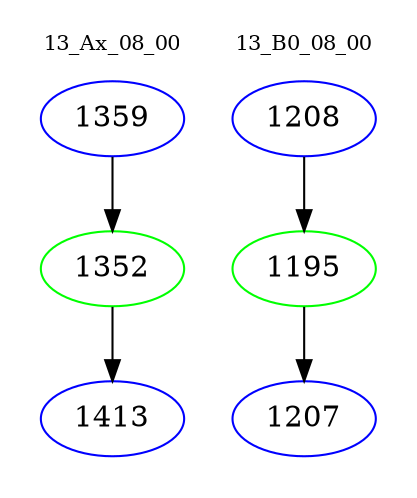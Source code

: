 digraph{
subgraph cluster_0 {
color = white
label = "13_Ax_08_00";
fontsize=10;
T0_1359 [label="1359", color="blue"]
T0_1359 -> T0_1352 [color="black"]
T0_1352 [label="1352", color="green"]
T0_1352 -> T0_1413 [color="black"]
T0_1413 [label="1413", color="blue"]
}
subgraph cluster_1 {
color = white
label = "13_B0_08_00";
fontsize=10;
T1_1208 [label="1208", color="blue"]
T1_1208 -> T1_1195 [color="black"]
T1_1195 [label="1195", color="green"]
T1_1195 -> T1_1207 [color="black"]
T1_1207 [label="1207", color="blue"]
}
}
